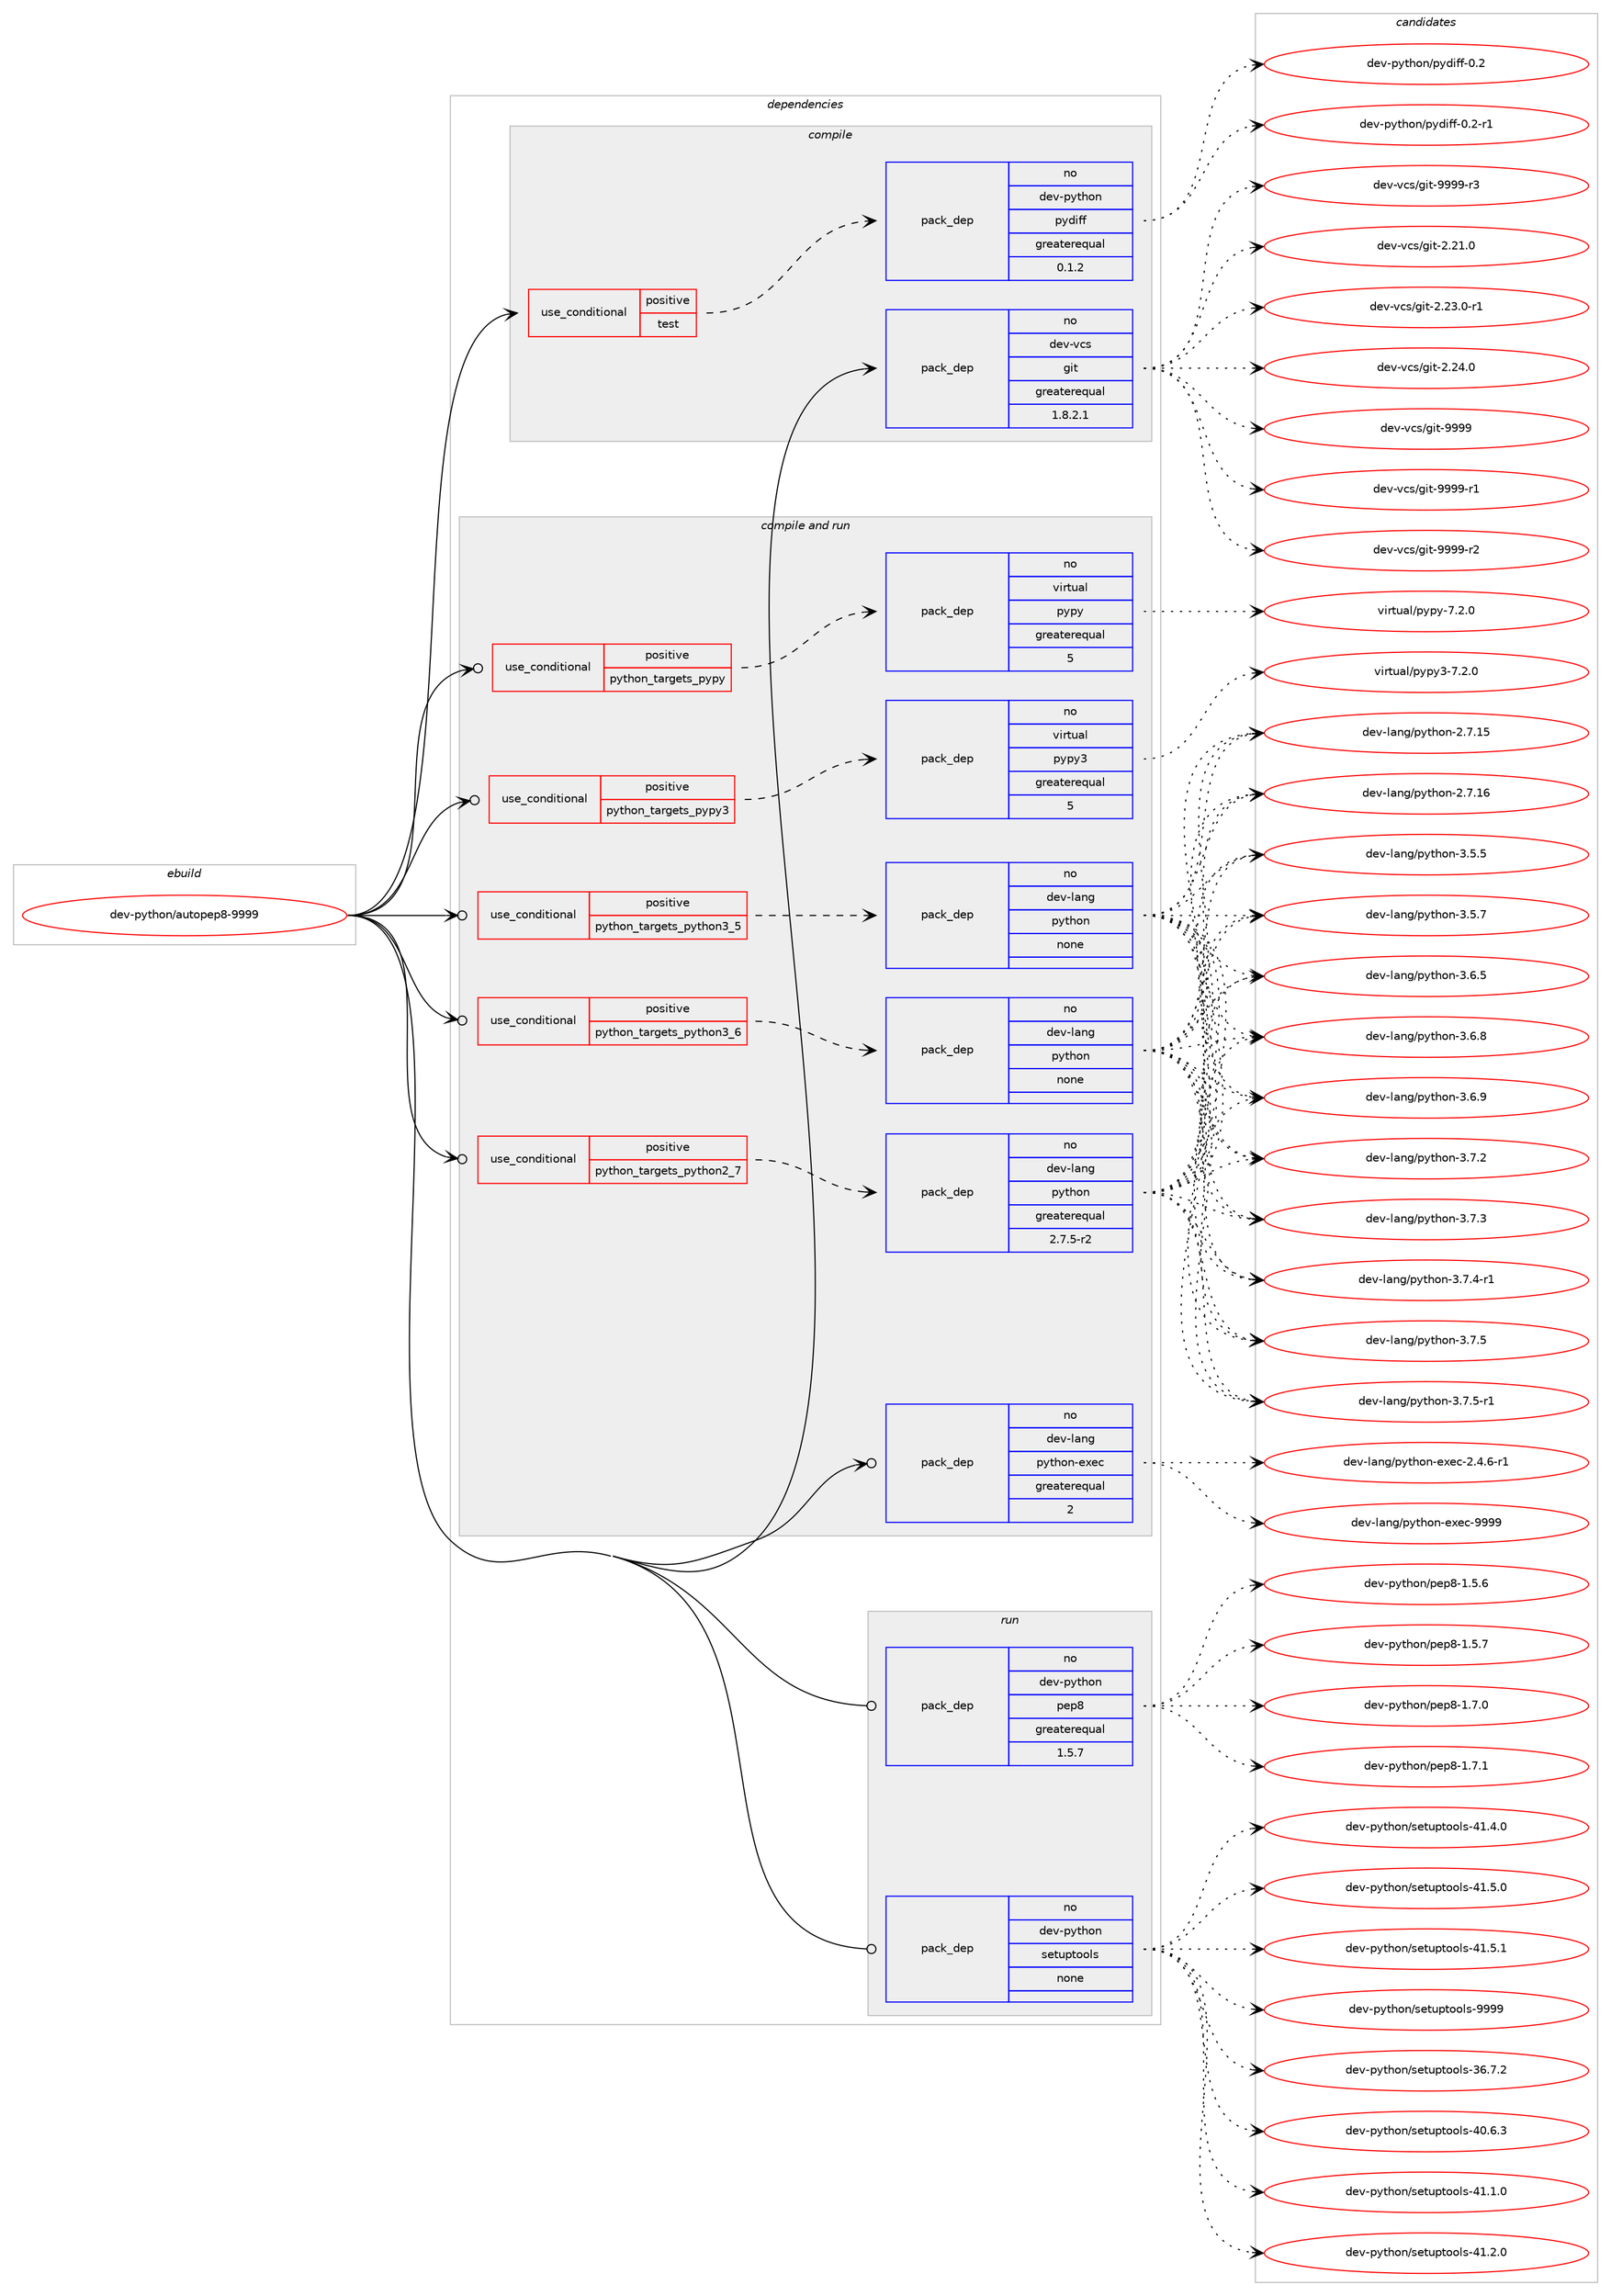 digraph prolog {

# *************
# Graph options
# *************

newrank=true;
concentrate=true;
compound=true;
graph [rankdir=LR,fontname=Helvetica,fontsize=10,ranksep=1.5];#, ranksep=2.5, nodesep=0.2];
edge  [arrowhead=vee];
node  [fontname=Helvetica,fontsize=10];

# **********
# The ebuild
# **********

subgraph cluster_leftcol {
color=gray;
rank=same;
label=<<i>ebuild</i>>;
id [label="dev-python/autopep8-9999", color=red, width=4, href="../dev-python/autopep8-9999.svg"];
}

# ****************
# The dependencies
# ****************

subgraph cluster_midcol {
color=gray;
label=<<i>dependencies</i>>;
subgraph cluster_compile {
fillcolor="#eeeeee";
style=filled;
label=<<i>compile</i>>;
subgraph cond136574 {
dependency595660 [label=<<TABLE BORDER="0" CELLBORDER="1" CELLSPACING="0" CELLPADDING="4"><TR><TD ROWSPAN="3" CELLPADDING="10">use_conditional</TD></TR><TR><TD>positive</TD></TR><TR><TD>test</TD></TR></TABLE>>, shape=none, color=red];
subgraph pack447313 {
dependency595661 [label=<<TABLE BORDER="0" CELLBORDER="1" CELLSPACING="0" CELLPADDING="4" WIDTH="220"><TR><TD ROWSPAN="6" CELLPADDING="30">pack_dep</TD></TR><TR><TD WIDTH="110">no</TD></TR><TR><TD>dev-python</TD></TR><TR><TD>pydiff</TD></TR><TR><TD>greaterequal</TD></TR><TR><TD>0.1.2</TD></TR></TABLE>>, shape=none, color=blue];
}
dependency595660:e -> dependency595661:w [weight=20,style="dashed",arrowhead="vee"];
}
id:e -> dependency595660:w [weight=20,style="solid",arrowhead="vee"];
subgraph pack447314 {
dependency595662 [label=<<TABLE BORDER="0" CELLBORDER="1" CELLSPACING="0" CELLPADDING="4" WIDTH="220"><TR><TD ROWSPAN="6" CELLPADDING="30">pack_dep</TD></TR><TR><TD WIDTH="110">no</TD></TR><TR><TD>dev-vcs</TD></TR><TR><TD>git</TD></TR><TR><TD>greaterequal</TD></TR><TR><TD>1.8.2.1</TD></TR></TABLE>>, shape=none, color=blue];
}
id:e -> dependency595662:w [weight=20,style="solid",arrowhead="vee"];
}
subgraph cluster_compileandrun {
fillcolor="#eeeeee";
style=filled;
label=<<i>compile and run</i>>;
subgraph cond136575 {
dependency595663 [label=<<TABLE BORDER="0" CELLBORDER="1" CELLSPACING="0" CELLPADDING="4"><TR><TD ROWSPAN="3" CELLPADDING="10">use_conditional</TD></TR><TR><TD>positive</TD></TR><TR><TD>python_targets_pypy</TD></TR></TABLE>>, shape=none, color=red];
subgraph pack447315 {
dependency595664 [label=<<TABLE BORDER="0" CELLBORDER="1" CELLSPACING="0" CELLPADDING="4" WIDTH="220"><TR><TD ROWSPAN="6" CELLPADDING="30">pack_dep</TD></TR><TR><TD WIDTH="110">no</TD></TR><TR><TD>virtual</TD></TR><TR><TD>pypy</TD></TR><TR><TD>greaterequal</TD></TR><TR><TD>5</TD></TR></TABLE>>, shape=none, color=blue];
}
dependency595663:e -> dependency595664:w [weight=20,style="dashed",arrowhead="vee"];
}
id:e -> dependency595663:w [weight=20,style="solid",arrowhead="odotvee"];
subgraph cond136576 {
dependency595665 [label=<<TABLE BORDER="0" CELLBORDER="1" CELLSPACING="0" CELLPADDING="4"><TR><TD ROWSPAN="3" CELLPADDING="10">use_conditional</TD></TR><TR><TD>positive</TD></TR><TR><TD>python_targets_pypy3</TD></TR></TABLE>>, shape=none, color=red];
subgraph pack447316 {
dependency595666 [label=<<TABLE BORDER="0" CELLBORDER="1" CELLSPACING="0" CELLPADDING="4" WIDTH="220"><TR><TD ROWSPAN="6" CELLPADDING="30">pack_dep</TD></TR><TR><TD WIDTH="110">no</TD></TR><TR><TD>virtual</TD></TR><TR><TD>pypy3</TD></TR><TR><TD>greaterequal</TD></TR><TR><TD>5</TD></TR></TABLE>>, shape=none, color=blue];
}
dependency595665:e -> dependency595666:w [weight=20,style="dashed",arrowhead="vee"];
}
id:e -> dependency595665:w [weight=20,style="solid",arrowhead="odotvee"];
subgraph cond136577 {
dependency595667 [label=<<TABLE BORDER="0" CELLBORDER="1" CELLSPACING="0" CELLPADDING="4"><TR><TD ROWSPAN="3" CELLPADDING="10">use_conditional</TD></TR><TR><TD>positive</TD></TR><TR><TD>python_targets_python2_7</TD></TR></TABLE>>, shape=none, color=red];
subgraph pack447317 {
dependency595668 [label=<<TABLE BORDER="0" CELLBORDER="1" CELLSPACING="0" CELLPADDING="4" WIDTH="220"><TR><TD ROWSPAN="6" CELLPADDING="30">pack_dep</TD></TR><TR><TD WIDTH="110">no</TD></TR><TR><TD>dev-lang</TD></TR><TR><TD>python</TD></TR><TR><TD>greaterequal</TD></TR><TR><TD>2.7.5-r2</TD></TR></TABLE>>, shape=none, color=blue];
}
dependency595667:e -> dependency595668:w [weight=20,style="dashed",arrowhead="vee"];
}
id:e -> dependency595667:w [weight=20,style="solid",arrowhead="odotvee"];
subgraph cond136578 {
dependency595669 [label=<<TABLE BORDER="0" CELLBORDER="1" CELLSPACING="0" CELLPADDING="4"><TR><TD ROWSPAN="3" CELLPADDING="10">use_conditional</TD></TR><TR><TD>positive</TD></TR><TR><TD>python_targets_python3_5</TD></TR></TABLE>>, shape=none, color=red];
subgraph pack447318 {
dependency595670 [label=<<TABLE BORDER="0" CELLBORDER="1" CELLSPACING="0" CELLPADDING="4" WIDTH="220"><TR><TD ROWSPAN="6" CELLPADDING="30">pack_dep</TD></TR><TR><TD WIDTH="110">no</TD></TR><TR><TD>dev-lang</TD></TR><TR><TD>python</TD></TR><TR><TD>none</TD></TR><TR><TD></TD></TR></TABLE>>, shape=none, color=blue];
}
dependency595669:e -> dependency595670:w [weight=20,style="dashed",arrowhead="vee"];
}
id:e -> dependency595669:w [weight=20,style="solid",arrowhead="odotvee"];
subgraph cond136579 {
dependency595671 [label=<<TABLE BORDER="0" CELLBORDER="1" CELLSPACING="0" CELLPADDING="4"><TR><TD ROWSPAN="3" CELLPADDING="10">use_conditional</TD></TR><TR><TD>positive</TD></TR><TR><TD>python_targets_python3_6</TD></TR></TABLE>>, shape=none, color=red];
subgraph pack447319 {
dependency595672 [label=<<TABLE BORDER="0" CELLBORDER="1" CELLSPACING="0" CELLPADDING="4" WIDTH="220"><TR><TD ROWSPAN="6" CELLPADDING="30">pack_dep</TD></TR><TR><TD WIDTH="110">no</TD></TR><TR><TD>dev-lang</TD></TR><TR><TD>python</TD></TR><TR><TD>none</TD></TR><TR><TD></TD></TR></TABLE>>, shape=none, color=blue];
}
dependency595671:e -> dependency595672:w [weight=20,style="dashed",arrowhead="vee"];
}
id:e -> dependency595671:w [weight=20,style="solid",arrowhead="odotvee"];
subgraph pack447320 {
dependency595673 [label=<<TABLE BORDER="0" CELLBORDER="1" CELLSPACING="0" CELLPADDING="4" WIDTH="220"><TR><TD ROWSPAN="6" CELLPADDING="30">pack_dep</TD></TR><TR><TD WIDTH="110">no</TD></TR><TR><TD>dev-lang</TD></TR><TR><TD>python-exec</TD></TR><TR><TD>greaterequal</TD></TR><TR><TD>2</TD></TR></TABLE>>, shape=none, color=blue];
}
id:e -> dependency595673:w [weight=20,style="solid",arrowhead="odotvee"];
}
subgraph cluster_run {
fillcolor="#eeeeee";
style=filled;
label=<<i>run</i>>;
subgraph pack447321 {
dependency595674 [label=<<TABLE BORDER="0" CELLBORDER="1" CELLSPACING="0" CELLPADDING="4" WIDTH="220"><TR><TD ROWSPAN="6" CELLPADDING="30">pack_dep</TD></TR><TR><TD WIDTH="110">no</TD></TR><TR><TD>dev-python</TD></TR><TR><TD>pep8</TD></TR><TR><TD>greaterequal</TD></TR><TR><TD>1.5.7</TD></TR></TABLE>>, shape=none, color=blue];
}
id:e -> dependency595674:w [weight=20,style="solid",arrowhead="odot"];
subgraph pack447322 {
dependency595675 [label=<<TABLE BORDER="0" CELLBORDER="1" CELLSPACING="0" CELLPADDING="4" WIDTH="220"><TR><TD ROWSPAN="6" CELLPADDING="30">pack_dep</TD></TR><TR><TD WIDTH="110">no</TD></TR><TR><TD>dev-python</TD></TR><TR><TD>setuptools</TD></TR><TR><TD>none</TD></TR><TR><TD></TD></TR></TABLE>>, shape=none, color=blue];
}
id:e -> dependency595675:w [weight=20,style="solid",arrowhead="odot"];
}
}

# **************
# The candidates
# **************

subgraph cluster_choices {
rank=same;
color=gray;
label=<<i>candidates</i>>;

subgraph choice447313 {
color=black;
nodesep=1;
choice100101118451121211161041111104711212110010510210245484650 [label="dev-python/pydiff-0.2", color=red, width=4,href="../dev-python/pydiff-0.2.svg"];
choice1001011184511212111610411111047112121100105102102454846504511449 [label="dev-python/pydiff-0.2-r1", color=red, width=4,href="../dev-python/pydiff-0.2-r1.svg"];
dependency595661:e -> choice100101118451121211161041111104711212110010510210245484650:w [style=dotted,weight="100"];
dependency595661:e -> choice1001011184511212111610411111047112121100105102102454846504511449:w [style=dotted,weight="100"];
}
subgraph choice447314 {
color=black;
nodesep=1;
choice10010111845118991154710310511645504650494648 [label="dev-vcs/git-2.21.0", color=red, width=4,href="../dev-vcs/git-2.21.0.svg"];
choice100101118451189911547103105116455046505146484511449 [label="dev-vcs/git-2.23.0-r1", color=red, width=4,href="../dev-vcs/git-2.23.0-r1.svg"];
choice10010111845118991154710310511645504650524648 [label="dev-vcs/git-2.24.0", color=red, width=4,href="../dev-vcs/git-2.24.0.svg"];
choice1001011184511899115471031051164557575757 [label="dev-vcs/git-9999", color=red, width=4,href="../dev-vcs/git-9999.svg"];
choice10010111845118991154710310511645575757574511449 [label="dev-vcs/git-9999-r1", color=red, width=4,href="../dev-vcs/git-9999-r1.svg"];
choice10010111845118991154710310511645575757574511450 [label="dev-vcs/git-9999-r2", color=red, width=4,href="../dev-vcs/git-9999-r2.svg"];
choice10010111845118991154710310511645575757574511451 [label="dev-vcs/git-9999-r3", color=red, width=4,href="../dev-vcs/git-9999-r3.svg"];
dependency595662:e -> choice10010111845118991154710310511645504650494648:w [style=dotted,weight="100"];
dependency595662:e -> choice100101118451189911547103105116455046505146484511449:w [style=dotted,weight="100"];
dependency595662:e -> choice10010111845118991154710310511645504650524648:w [style=dotted,weight="100"];
dependency595662:e -> choice1001011184511899115471031051164557575757:w [style=dotted,weight="100"];
dependency595662:e -> choice10010111845118991154710310511645575757574511449:w [style=dotted,weight="100"];
dependency595662:e -> choice10010111845118991154710310511645575757574511450:w [style=dotted,weight="100"];
dependency595662:e -> choice10010111845118991154710310511645575757574511451:w [style=dotted,weight="100"];
}
subgraph choice447315 {
color=black;
nodesep=1;
choice1181051141161179710847112121112121455546504648 [label="virtual/pypy-7.2.0", color=red, width=4,href="../virtual/pypy-7.2.0.svg"];
dependency595664:e -> choice1181051141161179710847112121112121455546504648:w [style=dotted,weight="100"];
}
subgraph choice447316 {
color=black;
nodesep=1;
choice118105114116117971084711212111212151455546504648 [label="virtual/pypy3-7.2.0", color=red, width=4,href="../virtual/pypy3-7.2.0.svg"];
dependency595666:e -> choice118105114116117971084711212111212151455546504648:w [style=dotted,weight="100"];
}
subgraph choice447317 {
color=black;
nodesep=1;
choice10010111845108971101034711212111610411111045504655464953 [label="dev-lang/python-2.7.15", color=red, width=4,href="../dev-lang/python-2.7.15.svg"];
choice10010111845108971101034711212111610411111045504655464954 [label="dev-lang/python-2.7.16", color=red, width=4,href="../dev-lang/python-2.7.16.svg"];
choice100101118451089711010347112121116104111110455146534653 [label="dev-lang/python-3.5.5", color=red, width=4,href="../dev-lang/python-3.5.5.svg"];
choice100101118451089711010347112121116104111110455146534655 [label="dev-lang/python-3.5.7", color=red, width=4,href="../dev-lang/python-3.5.7.svg"];
choice100101118451089711010347112121116104111110455146544653 [label="dev-lang/python-3.6.5", color=red, width=4,href="../dev-lang/python-3.6.5.svg"];
choice100101118451089711010347112121116104111110455146544656 [label="dev-lang/python-3.6.8", color=red, width=4,href="../dev-lang/python-3.6.8.svg"];
choice100101118451089711010347112121116104111110455146544657 [label="dev-lang/python-3.6.9", color=red, width=4,href="../dev-lang/python-3.6.9.svg"];
choice100101118451089711010347112121116104111110455146554650 [label="dev-lang/python-3.7.2", color=red, width=4,href="../dev-lang/python-3.7.2.svg"];
choice100101118451089711010347112121116104111110455146554651 [label="dev-lang/python-3.7.3", color=red, width=4,href="../dev-lang/python-3.7.3.svg"];
choice1001011184510897110103471121211161041111104551465546524511449 [label="dev-lang/python-3.7.4-r1", color=red, width=4,href="../dev-lang/python-3.7.4-r1.svg"];
choice100101118451089711010347112121116104111110455146554653 [label="dev-lang/python-3.7.5", color=red, width=4,href="../dev-lang/python-3.7.5.svg"];
choice1001011184510897110103471121211161041111104551465546534511449 [label="dev-lang/python-3.7.5-r1", color=red, width=4,href="../dev-lang/python-3.7.5-r1.svg"];
dependency595668:e -> choice10010111845108971101034711212111610411111045504655464953:w [style=dotted,weight="100"];
dependency595668:e -> choice10010111845108971101034711212111610411111045504655464954:w [style=dotted,weight="100"];
dependency595668:e -> choice100101118451089711010347112121116104111110455146534653:w [style=dotted,weight="100"];
dependency595668:e -> choice100101118451089711010347112121116104111110455146534655:w [style=dotted,weight="100"];
dependency595668:e -> choice100101118451089711010347112121116104111110455146544653:w [style=dotted,weight="100"];
dependency595668:e -> choice100101118451089711010347112121116104111110455146544656:w [style=dotted,weight="100"];
dependency595668:e -> choice100101118451089711010347112121116104111110455146544657:w [style=dotted,weight="100"];
dependency595668:e -> choice100101118451089711010347112121116104111110455146554650:w [style=dotted,weight="100"];
dependency595668:e -> choice100101118451089711010347112121116104111110455146554651:w [style=dotted,weight="100"];
dependency595668:e -> choice1001011184510897110103471121211161041111104551465546524511449:w [style=dotted,weight="100"];
dependency595668:e -> choice100101118451089711010347112121116104111110455146554653:w [style=dotted,weight="100"];
dependency595668:e -> choice1001011184510897110103471121211161041111104551465546534511449:w [style=dotted,weight="100"];
}
subgraph choice447318 {
color=black;
nodesep=1;
choice10010111845108971101034711212111610411111045504655464953 [label="dev-lang/python-2.7.15", color=red, width=4,href="../dev-lang/python-2.7.15.svg"];
choice10010111845108971101034711212111610411111045504655464954 [label="dev-lang/python-2.7.16", color=red, width=4,href="../dev-lang/python-2.7.16.svg"];
choice100101118451089711010347112121116104111110455146534653 [label="dev-lang/python-3.5.5", color=red, width=4,href="../dev-lang/python-3.5.5.svg"];
choice100101118451089711010347112121116104111110455146534655 [label="dev-lang/python-3.5.7", color=red, width=4,href="../dev-lang/python-3.5.7.svg"];
choice100101118451089711010347112121116104111110455146544653 [label="dev-lang/python-3.6.5", color=red, width=4,href="../dev-lang/python-3.6.5.svg"];
choice100101118451089711010347112121116104111110455146544656 [label="dev-lang/python-3.6.8", color=red, width=4,href="../dev-lang/python-3.6.8.svg"];
choice100101118451089711010347112121116104111110455146544657 [label="dev-lang/python-3.6.9", color=red, width=4,href="../dev-lang/python-3.6.9.svg"];
choice100101118451089711010347112121116104111110455146554650 [label="dev-lang/python-3.7.2", color=red, width=4,href="../dev-lang/python-3.7.2.svg"];
choice100101118451089711010347112121116104111110455146554651 [label="dev-lang/python-3.7.3", color=red, width=4,href="../dev-lang/python-3.7.3.svg"];
choice1001011184510897110103471121211161041111104551465546524511449 [label="dev-lang/python-3.7.4-r1", color=red, width=4,href="../dev-lang/python-3.7.4-r1.svg"];
choice100101118451089711010347112121116104111110455146554653 [label="dev-lang/python-3.7.5", color=red, width=4,href="../dev-lang/python-3.7.5.svg"];
choice1001011184510897110103471121211161041111104551465546534511449 [label="dev-lang/python-3.7.5-r1", color=red, width=4,href="../dev-lang/python-3.7.5-r1.svg"];
dependency595670:e -> choice10010111845108971101034711212111610411111045504655464953:w [style=dotted,weight="100"];
dependency595670:e -> choice10010111845108971101034711212111610411111045504655464954:w [style=dotted,weight="100"];
dependency595670:e -> choice100101118451089711010347112121116104111110455146534653:w [style=dotted,weight="100"];
dependency595670:e -> choice100101118451089711010347112121116104111110455146534655:w [style=dotted,weight="100"];
dependency595670:e -> choice100101118451089711010347112121116104111110455146544653:w [style=dotted,weight="100"];
dependency595670:e -> choice100101118451089711010347112121116104111110455146544656:w [style=dotted,weight="100"];
dependency595670:e -> choice100101118451089711010347112121116104111110455146544657:w [style=dotted,weight="100"];
dependency595670:e -> choice100101118451089711010347112121116104111110455146554650:w [style=dotted,weight="100"];
dependency595670:e -> choice100101118451089711010347112121116104111110455146554651:w [style=dotted,weight="100"];
dependency595670:e -> choice1001011184510897110103471121211161041111104551465546524511449:w [style=dotted,weight="100"];
dependency595670:e -> choice100101118451089711010347112121116104111110455146554653:w [style=dotted,weight="100"];
dependency595670:e -> choice1001011184510897110103471121211161041111104551465546534511449:w [style=dotted,weight="100"];
}
subgraph choice447319 {
color=black;
nodesep=1;
choice10010111845108971101034711212111610411111045504655464953 [label="dev-lang/python-2.7.15", color=red, width=4,href="../dev-lang/python-2.7.15.svg"];
choice10010111845108971101034711212111610411111045504655464954 [label="dev-lang/python-2.7.16", color=red, width=4,href="../dev-lang/python-2.7.16.svg"];
choice100101118451089711010347112121116104111110455146534653 [label="dev-lang/python-3.5.5", color=red, width=4,href="../dev-lang/python-3.5.5.svg"];
choice100101118451089711010347112121116104111110455146534655 [label="dev-lang/python-3.5.7", color=red, width=4,href="../dev-lang/python-3.5.7.svg"];
choice100101118451089711010347112121116104111110455146544653 [label="dev-lang/python-3.6.5", color=red, width=4,href="../dev-lang/python-3.6.5.svg"];
choice100101118451089711010347112121116104111110455146544656 [label="dev-lang/python-3.6.8", color=red, width=4,href="../dev-lang/python-3.6.8.svg"];
choice100101118451089711010347112121116104111110455146544657 [label="dev-lang/python-3.6.9", color=red, width=4,href="../dev-lang/python-3.6.9.svg"];
choice100101118451089711010347112121116104111110455146554650 [label="dev-lang/python-3.7.2", color=red, width=4,href="../dev-lang/python-3.7.2.svg"];
choice100101118451089711010347112121116104111110455146554651 [label="dev-lang/python-3.7.3", color=red, width=4,href="../dev-lang/python-3.7.3.svg"];
choice1001011184510897110103471121211161041111104551465546524511449 [label="dev-lang/python-3.7.4-r1", color=red, width=4,href="../dev-lang/python-3.7.4-r1.svg"];
choice100101118451089711010347112121116104111110455146554653 [label="dev-lang/python-3.7.5", color=red, width=4,href="../dev-lang/python-3.7.5.svg"];
choice1001011184510897110103471121211161041111104551465546534511449 [label="dev-lang/python-3.7.5-r1", color=red, width=4,href="../dev-lang/python-3.7.5-r1.svg"];
dependency595672:e -> choice10010111845108971101034711212111610411111045504655464953:w [style=dotted,weight="100"];
dependency595672:e -> choice10010111845108971101034711212111610411111045504655464954:w [style=dotted,weight="100"];
dependency595672:e -> choice100101118451089711010347112121116104111110455146534653:w [style=dotted,weight="100"];
dependency595672:e -> choice100101118451089711010347112121116104111110455146534655:w [style=dotted,weight="100"];
dependency595672:e -> choice100101118451089711010347112121116104111110455146544653:w [style=dotted,weight="100"];
dependency595672:e -> choice100101118451089711010347112121116104111110455146544656:w [style=dotted,weight="100"];
dependency595672:e -> choice100101118451089711010347112121116104111110455146544657:w [style=dotted,weight="100"];
dependency595672:e -> choice100101118451089711010347112121116104111110455146554650:w [style=dotted,weight="100"];
dependency595672:e -> choice100101118451089711010347112121116104111110455146554651:w [style=dotted,weight="100"];
dependency595672:e -> choice1001011184510897110103471121211161041111104551465546524511449:w [style=dotted,weight="100"];
dependency595672:e -> choice100101118451089711010347112121116104111110455146554653:w [style=dotted,weight="100"];
dependency595672:e -> choice1001011184510897110103471121211161041111104551465546534511449:w [style=dotted,weight="100"];
}
subgraph choice447320 {
color=black;
nodesep=1;
choice10010111845108971101034711212111610411111045101120101994550465246544511449 [label="dev-lang/python-exec-2.4.6-r1", color=red, width=4,href="../dev-lang/python-exec-2.4.6-r1.svg"];
choice10010111845108971101034711212111610411111045101120101994557575757 [label="dev-lang/python-exec-9999", color=red, width=4,href="../dev-lang/python-exec-9999.svg"];
dependency595673:e -> choice10010111845108971101034711212111610411111045101120101994550465246544511449:w [style=dotted,weight="100"];
dependency595673:e -> choice10010111845108971101034711212111610411111045101120101994557575757:w [style=dotted,weight="100"];
}
subgraph choice447321 {
color=black;
nodesep=1;
choice100101118451121211161041111104711210111256454946534654 [label="dev-python/pep8-1.5.6", color=red, width=4,href="../dev-python/pep8-1.5.6.svg"];
choice100101118451121211161041111104711210111256454946534655 [label="dev-python/pep8-1.5.7", color=red, width=4,href="../dev-python/pep8-1.5.7.svg"];
choice100101118451121211161041111104711210111256454946554648 [label="dev-python/pep8-1.7.0", color=red, width=4,href="../dev-python/pep8-1.7.0.svg"];
choice100101118451121211161041111104711210111256454946554649 [label="dev-python/pep8-1.7.1", color=red, width=4,href="../dev-python/pep8-1.7.1.svg"];
dependency595674:e -> choice100101118451121211161041111104711210111256454946534654:w [style=dotted,weight="100"];
dependency595674:e -> choice100101118451121211161041111104711210111256454946534655:w [style=dotted,weight="100"];
dependency595674:e -> choice100101118451121211161041111104711210111256454946554648:w [style=dotted,weight="100"];
dependency595674:e -> choice100101118451121211161041111104711210111256454946554649:w [style=dotted,weight="100"];
}
subgraph choice447322 {
color=black;
nodesep=1;
choice100101118451121211161041111104711510111611711211611111110811545515446554650 [label="dev-python/setuptools-36.7.2", color=red, width=4,href="../dev-python/setuptools-36.7.2.svg"];
choice100101118451121211161041111104711510111611711211611111110811545524846544651 [label="dev-python/setuptools-40.6.3", color=red, width=4,href="../dev-python/setuptools-40.6.3.svg"];
choice100101118451121211161041111104711510111611711211611111110811545524946494648 [label="dev-python/setuptools-41.1.0", color=red, width=4,href="../dev-python/setuptools-41.1.0.svg"];
choice100101118451121211161041111104711510111611711211611111110811545524946504648 [label="dev-python/setuptools-41.2.0", color=red, width=4,href="../dev-python/setuptools-41.2.0.svg"];
choice100101118451121211161041111104711510111611711211611111110811545524946524648 [label="dev-python/setuptools-41.4.0", color=red, width=4,href="../dev-python/setuptools-41.4.0.svg"];
choice100101118451121211161041111104711510111611711211611111110811545524946534648 [label="dev-python/setuptools-41.5.0", color=red, width=4,href="../dev-python/setuptools-41.5.0.svg"];
choice100101118451121211161041111104711510111611711211611111110811545524946534649 [label="dev-python/setuptools-41.5.1", color=red, width=4,href="../dev-python/setuptools-41.5.1.svg"];
choice10010111845112121116104111110471151011161171121161111111081154557575757 [label="dev-python/setuptools-9999", color=red, width=4,href="../dev-python/setuptools-9999.svg"];
dependency595675:e -> choice100101118451121211161041111104711510111611711211611111110811545515446554650:w [style=dotted,weight="100"];
dependency595675:e -> choice100101118451121211161041111104711510111611711211611111110811545524846544651:w [style=dotted,weight="100"];
dependency595675:e -> choice100101118451121211161041111104711510111611711211611111110811545524946494648:w [style=dotted,weight="100"];
dependency595675:e -> choice100101118451121211161041111104711510111611711211611111110811545524946504648:w [style=dotted,weight="100"];
dependency595675:e -> choice100101118451121211161041111104711510111611711211611111110811545524946524648:w [style=dotted,weight="100"];
dependency595675:e -> choice100101118451121211161041111104711510111611711211611111110811545524946534648:w [style=dotted,weight="100"];
dependency595675:e -> choice100101118451121211161041111104711510111611711211611111110811545524946534649:w [style=dotted,weight="100"];
dependency595675:e -> choice10010111845112121116104111110471151011161171121161111111081154557575757:w [style=dotted,weight="100"];
}
}

}
